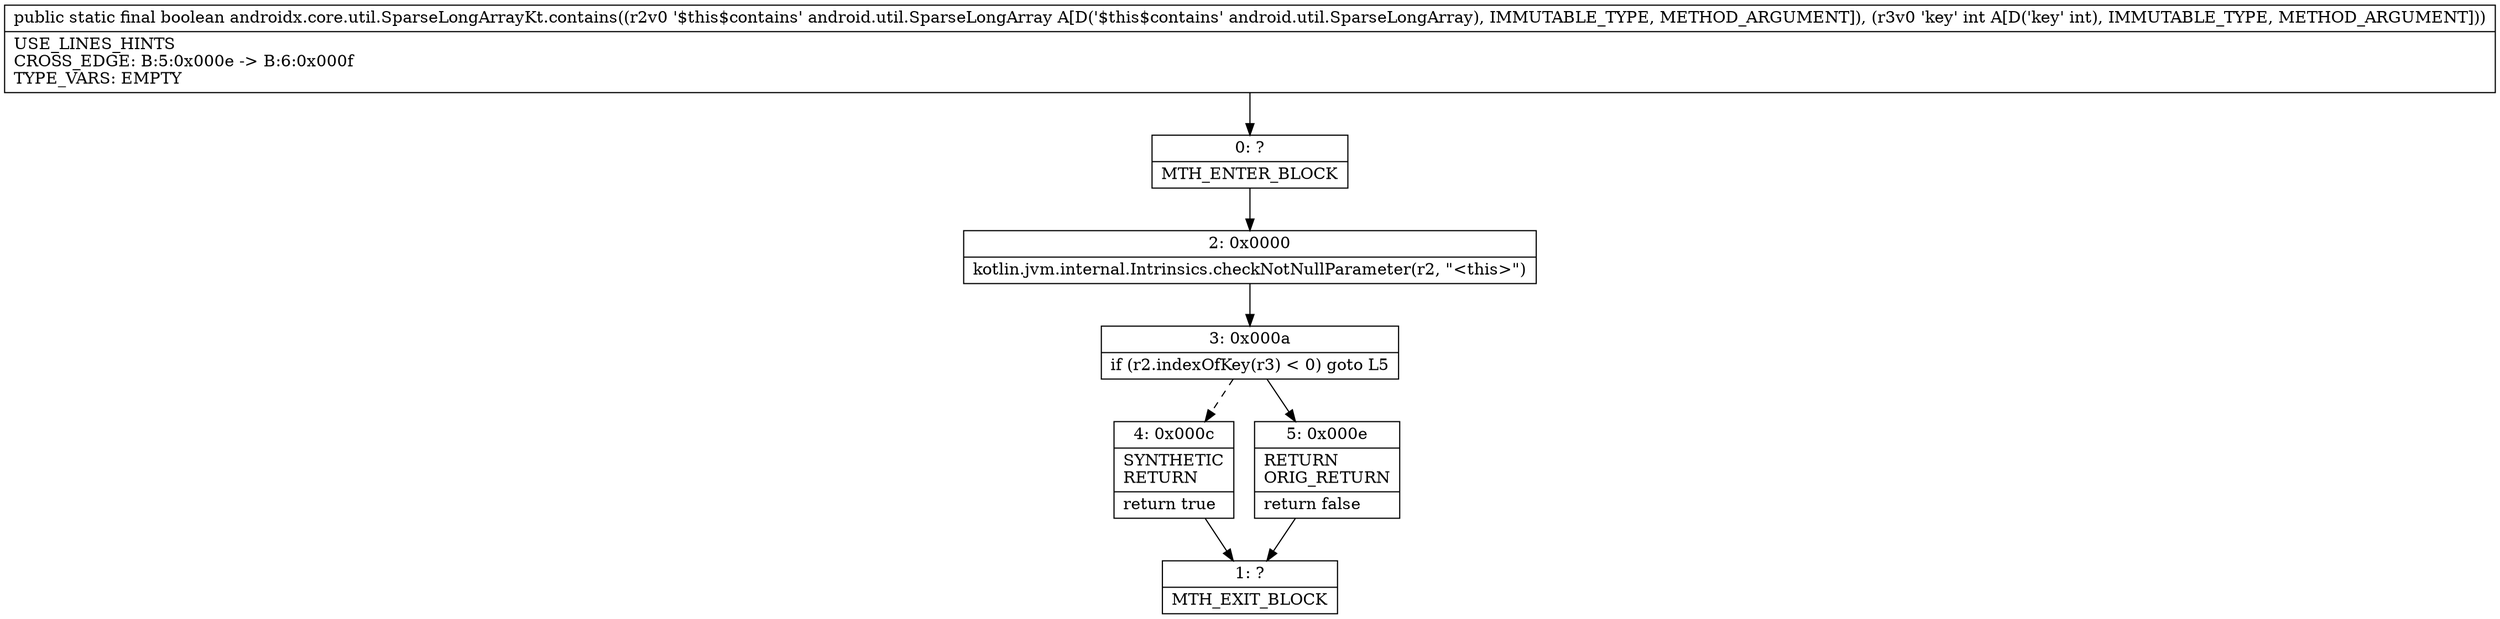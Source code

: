 digraph "CFG forandroidx.core.util.SparseLongArrayKt.contains(Landroid\/util\/SparseLongArray;I)Z" {
Node_0 [shape=record,label="{0\:\ ?|MTH_ENTER_BLOCK\l}"];
Node_2 [shape=record,label="{2\:\ 0x0000|kotlin.jvm.internal.Intrinsics.checkNotNullParameter(r2, \"\<this\>\")\l}"];
Node_3 [shape=record,label="{3\:\ 0x000a|if (r2.indexOfKey(r3) \< 0) goto L5\l}"];
Node_4 [shape=record,label="{4\:\ 0x000c|SYNTHETIC\lRETURN\l|return true\l}"];
Node_1 [shape=record,label="{1\:\ ?|MTH_EXIT_BLOCK\l}"];
Node_5 [shape=record,label="{5\:\ 0x000e|RETURN\lORIG_RETURN\l|return false\l}"];
MethodNode[shape=record,label="{public static final boolean androidx.core.util.SparseLongArrayKt.contains((r2v0 '$this$contains' android.util.SparseLongArray A[D('$this$contains' android.util.SparseLongArray), IMMUTABLE_TYPE, METHOD_ARGUMENT]), (r3v0 'key' int A[D('key' int), IMMUTABLE_TYPE, METHOD_ARGUMENT]))  | USE_LINES_HINTS\lCROSS_EDGE: B:5:0x000e \-\> B:6:0x000f\lTYPE_VARS: EMPTY\l}"];
MethodNode -> Node_0;Node_0 -> Node_2;
Node_2 -> Node_3;
Node_3 -> Node_4[style=dashed];
Node_3 -> Node_5;
Node_4 -> Node_1;
Node_5 -> Node_1;
}

